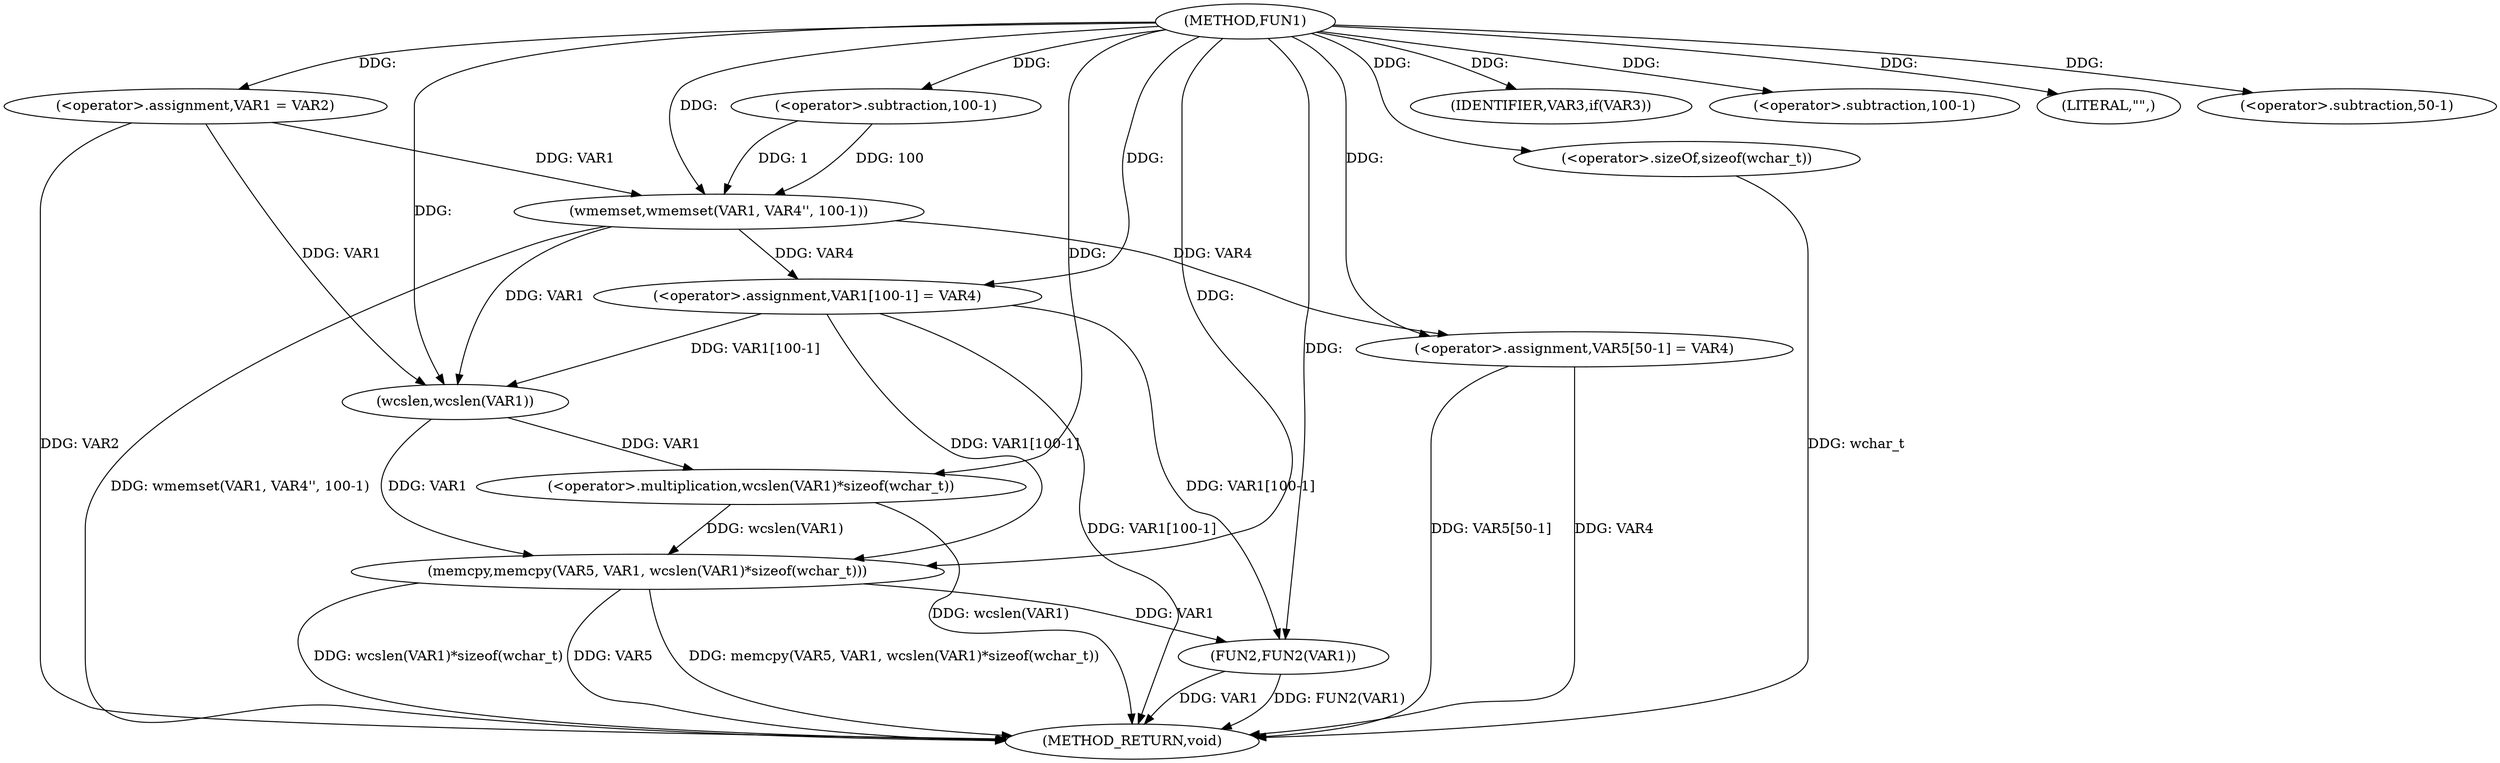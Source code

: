digraph FUN1 {  
"1000100" [label = "(METHOD,FUN1)" ]
"1000142" [label = "(METHOD_RETURN,void)" ]
"1000104" [label = "(<operator>.assignment,VAR1 = VAR2)" ]
"1000108" [label = "(IDENTIFIER,VAR3,if(VAR3))" ]
"1000110" [label = "(wmemset,wmemset(VAR1, VAR4'', 100-1))" ]
"1000113" [label = "(<operator>.subtraction,100-1)" ]
"1000116" [label = "(<operator>.assignment,VAR1[100-1] = VAR4)" ]
"1000119" [label = "(<operator>.subtraction,100-1)" ]
"1000124" [label = "(LITERAL,\"\",)" ]
"1000125" [label = "(memcpy,memcpy(VAR5, VAR1, wcslen(VAR1)*sizeof(wchar_t)))" ]
"1000128" [label = "(<operator>.multiplication,wcslen(VAR1)*sizeof(wchar_t))" ]
"1000129" [label = "(wcslen,wcslen(VAR1))" ]
"1000131" [label = "(<operator>.sizeOf,sizeof(wchar_t))" ]
"1000133" [label = "(<operator>.assignment,VAR5[50-1] = VAR4)" ]
"1000136" [label = "(<operator>.subtraction,50-1)" ]
"1000140" [label = "(FUN2,FUN2(VAR1))" ]
  "1000116" -> "1000142"  [ label = "DDG: VAR1[100-1]"] 
  "1000125" -> "1000142"  [ label = "DDG: VAR5"] 
  "1000125" -> "1000142"  [ label = "DDG: memcpy(VAR5, VAR1, wcslen(VAR1)*sizeof(wchar_t))"] 
  "1000140" -> "1000142"  [ label = "DDG: FUN2(VAR1)"] 
  "1000110" -> "1000142"  [ label = "DDG: wmemset(VAR1, VAR4'', 100-1)"] 
  "1000125" -> "1000142"  [ label = "DDG: wcslen(VAR1)*sizeof(wchar_t)"] 
  "1000104" -> "1000142"  [ label = "DDG: VAR2"] 
  "1000131" -> "1000142"  [ label = "DDG: wchar_t"] 
  "1000140" -> "1000142"  [ label = "DDG: VAR1"] 
  "1000133" -> "1000142"  [ label = "DDG: VAR4"] 
  "1000128" -> "1000142"  [ label = "DDG: wcslen(VAR1)"] 
  "1000133" -> "1000142"  [ label = "DDG: VAR5[50-1]"] 
  "1000100" -> "1000104"  [ label = "DDG: "] 
  "1000100" -> "1000108"  [ label = "DDG: "] 
  "1000104" -> "1000110"  [ label = "DDG: VAR1"] 
  "1000100" -> "1000110"  [ label = "DDG: "] 
  "1000113" -> "1000110"  [ label = "DDG: 100"] 
  "1000113" -> "1000110"  [ label = "DDG: 1"] 
  "1000100" -> "1000113"  [ label = "DDG: "] 
  "1000110" -> "1000116"  [ label = "DDG: VAR4"] 
  "1000100" -> "1000116"  [ label = "DDG: "] 
  "1000100" -> "1000119"  [ label = "DDG: "] 
  "1000100" -> "1000124"  [ label = "DDG: "] 
  "1000100" -> "1000125"  [ label = "DDG: "] 
  "1000116" -> "1000125"  [ label = "DDG: VAR1[100-1]"] 
  "1000129" -> "1000125"  [ label = "DDG: VAR1"] 
  "1000128" -> "1000125"  [ label = "DDG: wcslen(VAR1)"] 
  "1000129" -> "1000128"  [ label = "DDG: VAR1"] 
  "1000116" -> "1000129"  [ label = "DDG: VAR1[100-1]"] 
  "1000104" -> "1000129"  [ label = "DDG: VAR1"] 
  "1000110" -> "1000129"  [ label = "DDG: VAR1"] 
  "1000100" -> "1000129"  [ label = "DDG: "] 
  "1000100" -> "1000128"  [ label = "DDG: "] 
  "1000100" -> "1000131"  [ label = "DDG: "] 
  "1000100" -> "1000133"  [ label = "DDG: "] 
  "1000110" -> "1000133"  [ label = "DDG: VAR4"] 
  "1000100" -> "1000136"  [ label = "DDG: "] 
  "1000116" -> "1000140"  [ label = "DDG: VAR1[100-1]"] 
  "1000125" -> "1000140"  [ label = "DDG: VAR1"] 
  "1000100" -> "1000140"  [ label = "DDG: "] 
}
